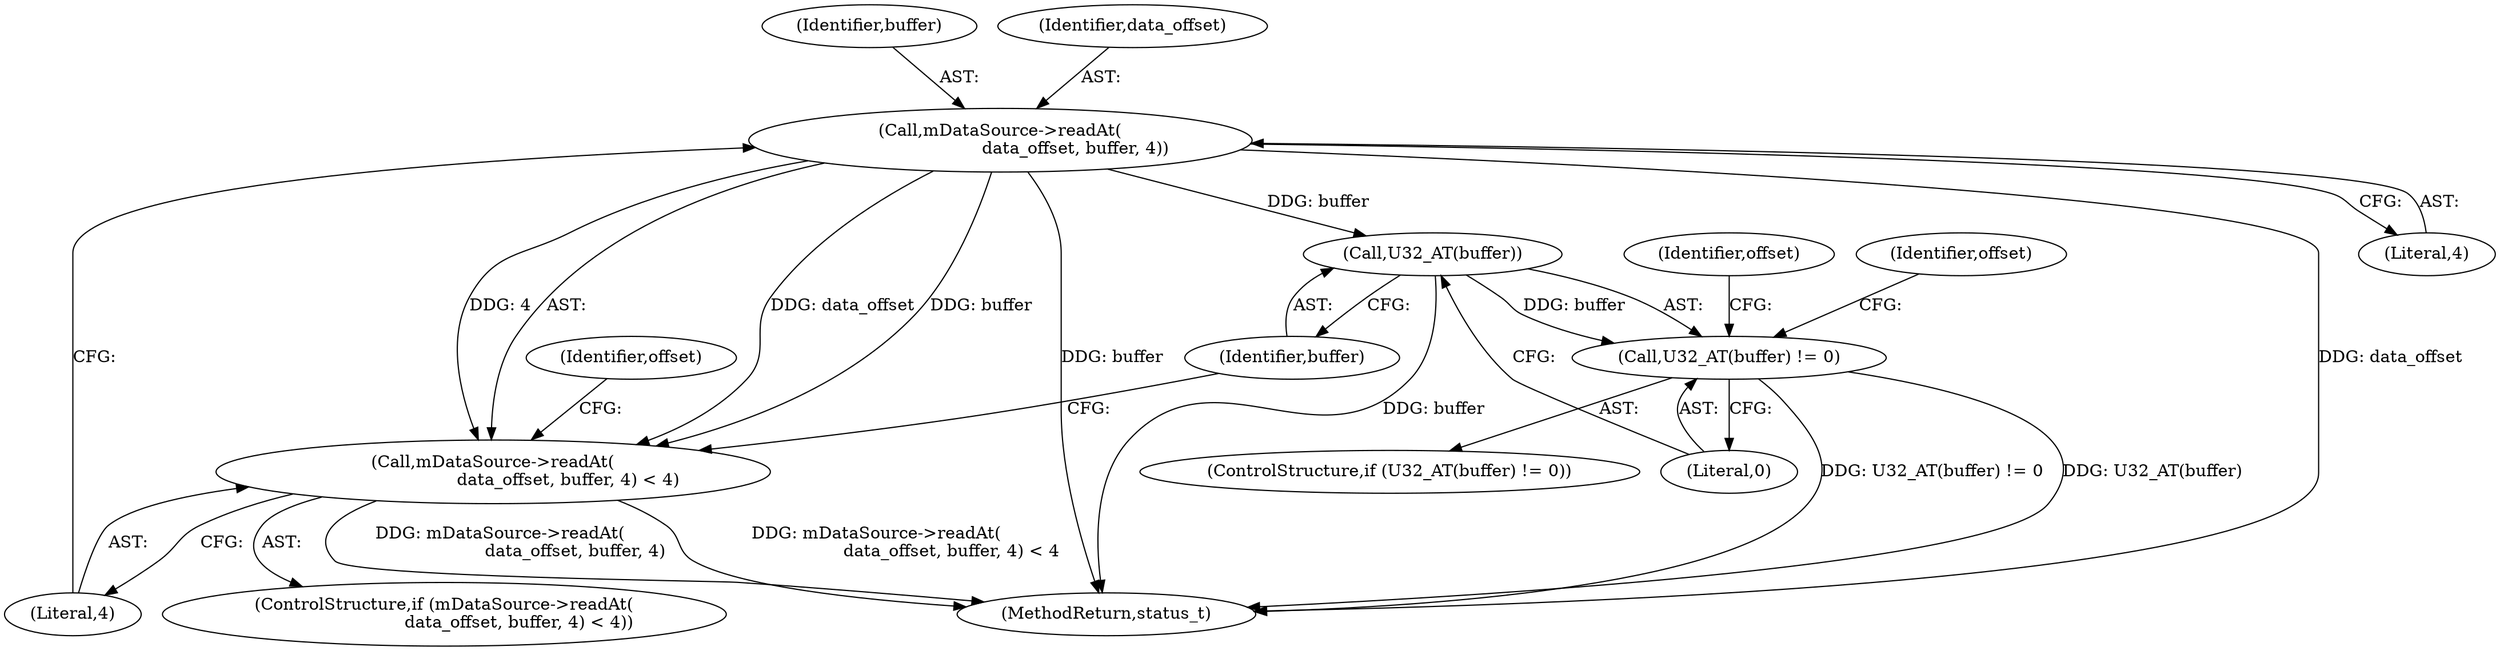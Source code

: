 digraph "0_Android_8a3a2f6ea7defe1a81bb32b3c9f3537f84749b9d@API" {
"1003004" [label="(Call,mDataSource->readAt(\n                            data_offset, buffer, 4))"];
"1003003" [label="(Call,mDataSource->readAt(\n                            data_offset, buffer, 4) < 4)"];
"1003018" [label="(Call,U32_AT(buffer))"];
"1003017" [label="(Call,U32_AT(buffer) != 0)"];
"1003004" [label="(Call,mDataSource->readAt(\n                            data_offset, buffer, 4))"];
"1003003" [label="(Call,mDataSource->readAt(\n                            data_offset, buffer, 4) < 4)"];
"1003006" [label="(Identifier,buffer)"];
"1003018" [label="(Call,U32_AT(buffer))"];
"1003002" [label="(ControlStructure,if (mDataSource->readAt(\n                            data_offset, buffer, 4) < 4))"];
"1003012" [label="(Identifier,offset)"];
"1003017" [label="(Call,U32_AT(buffer) != 0)"];
"1003923" [label="(MethodReturn,status_t)"];
"1003005" [label="(Identifier,data_offset)"];
"1003019" [label="(Identifier,buffer)"];
"1003016" [label="(ControlStructure,if (U32_AT(buffer) != 0))"];
"1003020" [label="(Literal,0)"];
"1003030" [label="(Identifier,offset)"];
"1003007" [label="(Literal,4)"];
"1003008" [label="(Literal,4)"];
"1003024" [label="(Identifier,offset)"];
"1003004" -> "1003003"  [label="AST: "];
"1003004" -> "1003007"  [label="CFG: "];
"1003005" -> "1003004"  [label="AST: "];
"1003006" -> "1003004"  [label="AST: "];
"1003007" -> "1003004"  [label="AST: "];
"1003008" -> "1003004"  [label="CFG: "];
"1003004" -> "1003923"  [label="DDG: buffer"];
"1003004" -> "1003923"  [label="DDG: data_offset"];
"1003004" -> "1003003"  [label="DDG: data_offset"];
"1003004" -> "1003003"  [label="DDG: buffer"];
"1003004" -> "1003003"  [label="DDG: 4"];
"1003004" -> "1003018"  [label="DDG: buffer"];
"1003003" -> "1003002"  [label="AST: "];
"1003003" -> "1003008"  [label="CFG: "];
"1003008" -> "1003003"  [label="AST: "];
"1003012" -> "1003003"  [label="CFG: "];
"1003019" -> "1003003"  [label="CFG: "];
"1003003" -> "1003923"  [label="DDG: mDataSource->readAt(\n                            data_offset, buffer, 4)"];
"1003003" -> "1003923"  [label="DDG: mDataSource->readAt(\n                            data_offset, buffer, 4) < 4"];
"1003018" -> "1003017"  [label="AST: "];
"1003018" -> "1003019"  [label="CFG: "];
"1003019" -> "1003018"  [label="AST: "];
"1003020" -> "1003018"  [label="CFG: "];
"1003018" -> "1003923"  [label="DDG: buffer"];
"1003018" -> "1003017"  [label="DDG: buffer"];
"1003017" -> "1003016"  [label="AST: "];
"1003017" -> "1003020"  [label="CFG: "];
"1003020" -> "1003017"  [label="AST: "];
"1003024" -> "1003017"  [label="CFG: "];
"1003030" -> "1003017"  [label="CFG: "];
"1003017" -> "1003923"  [label="DDG: U32_AT(buffer) != 0"];
"1003017" -> "1003923"  [label="DDG: U32_AT(buffer)"];
}
